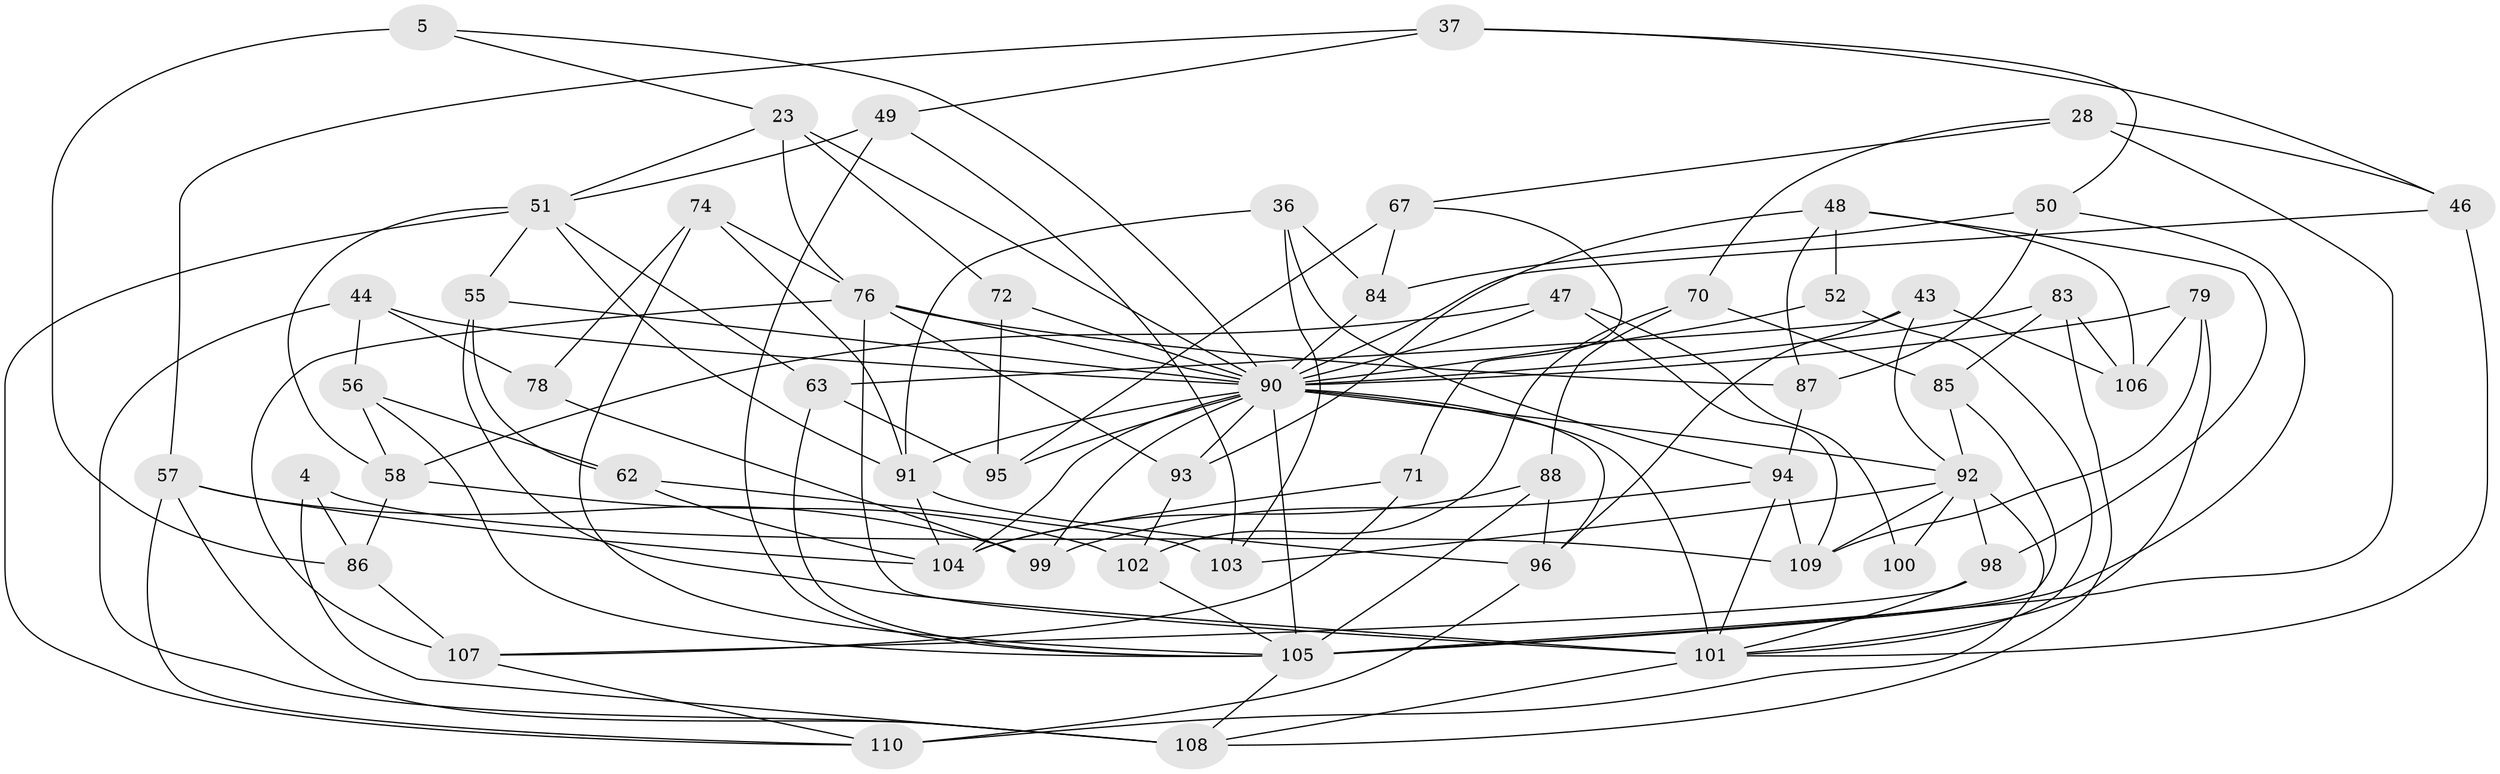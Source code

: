// original degree distribution, {4: 1.0}
// Generated by graph-tools (version 1.1) at 2025/01/03/04/25 22:01:30]
// undirected, 55 vertices, 133 edges
graph export_dot {
graph [start="1"]
  node [color=gray90,style=filled];
  4;
  5;
  23 [super="+2"];
  28 [super="+26"];
  36;
  37;
  43;
  44 [super="+8"];
  46;
  47;
  48 [super="+12"];
  49;
  50;
  51 [super="+3+27"];
  52;
  55;
  56;
  57 [super="+22"];
  58 [super="+41"];
  62;
  63;
  67;
  70;
  71;
  72 [super="+39"];
  74;
  76 [super="+14+54"];
  78;
  79 [super="+33"];
  83;
  84;
  85;
  86 [super="+64"];
  87;
  88;
  90 [super="+10+17+32+81"];
  91 [super="+59+80"];
  92 [super="+11+30+82"];
  93;
  94 [super="+68"];
  95;
  96 [super="+7"];
  98;
  99;
  100;
  101 [super="+66+65"];
  102;
  103;
  104 [super="+60+77"];
  105 [super="+38+53+40"];
  106;
  107 [super="+89"];
  108 [super="+97"];
  109 [super="+13"];
  110 [super="+42"];
  4 -- 86 [weight=2];
  4 -- 109;
  4 -- 108;
  5 -- 86 [weight=2];
  5 -- 23;
  5 -- 90;
  23 -- 51;
  23 -- 72 [weight=2];
  23 -- 76;
  23 -- 90;
  28 -- 46;
  28 -- 67;
  28 -- 70;
  28 -- 105 [weight=3];
  36 -- 103;
  36 -- 84;
  36 -- 94;
  36 -- 91;
  37 -- 50;
  37 -- 57;
  37 -- 46;
  37 -- 49;
  43 -- 106;
  43 -- 63;
  43 -- 96;
  43 -- 92;
  44 -- 78 [weight=2];
  44 -- 108 [weight=2];
  44 -- 56;
  44 -- 90;
  46 -- 101;
  46 -- 90;
  47 -- 58;
  47 -- 100;
  47 -- 109;
  47 -- 90;
  48 -- 87;
  48 -- 52 [weight=2];
  48 -- 106;
  48 -- 98;
  48 -- 93;
  49 -- 103;
  49 -- 51;
  49 -- 105;
  50 -- 84;
  50 -- 87;
  50 -- 105;
  51 -- 91;
  51 -- 55;
  51 -- 58 [weight=2];
  51 -- 110;
  51 -- 63;
  52 -- 90;
  52 -- 101;
  55 -- 62;
  55 -- 90;
  55 -- 101;
  56 -- 62;
  56 -- 58;
  56 -- 105;
  57 -- 108 [weight=2];
  57 -- 104;
  57 -- 99;
  57 -- 110;
  58 -- 102;
  58 -- 86;
  62 -- 103;
  62 -- 104;
  63 -- 95;
  63 -- 105;
  67 -- 95;
  67 -- 84;
  67 -- 71;
  70 -- 102;
  70 -- 85;
  70 -- 88;
  71 -- 107;
  71 -- 104 [weight=2];
  72 -- 95;
  72 -- 90 [weight=3];
  74 -- 78;
  74 -- 76;
  74 -- 105;
  74 -- 91;
  76 -- 107 [weight=2];
  76 -- 90;
  76 -- 93;
  76 -- 87;
  76 -- 101;
  78 -- 99;
  79 -- 101;
  79 -- 106;
  79 -- 90 [weight=3];
  79 -- 109;
  83 -- 85;
  83 -- 106;
  83 -- 108;
  83 -- 90;
  84 -- 90;
  85 -- 92;
  85 -- 105;
  86 -- 107;
  87 -- 94;
  88 -- 96;
  88 -- 104;
  88 -- 105;
  90 -- 96;
  90 -- 99;
  90 -- 92 [weight=2];
  90 -- 105 [weight=6];
  90 -- 101;
  90 -- 104 [weight=2];
  90 -- 91 [weight=3];
  90 -- 93;
  90 -- 95;
  91 -- 96;
  91 -- 104;
  92 -- 100 [weight=3];
  92 -- 98;
  92 -- 109 [weight=2];
  92 -- 103;
  92 -- 110;
  93 -- 102;
  94 -- 99;
  94 -- 101 [weight=2];
  94 -- 109;
  96 -- 110 [weight=2];
  98 -- 101;
  98 -- 107;
  101 -- 108 [weight=3];
  102 -- 105;
  105 -- 108;
  107 -- 110;
}
